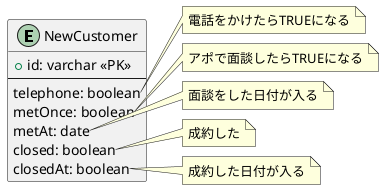 @startuml

entity NewCustomer {
  + id: varchar <<PK>>
  ---
  telephone: boolean
  metOnce: boolean
  metAt: date
  closed: boolean
  closedAt: boolean
}

note right of NewCustomer::telephone
  電話をかけたらTRUEになる
end note

note right of NewCustomer::metOnce
  アポで面談したらTRUEになる
end note

note right of NewCustomer::metAt
  面談をした日付が入る
end note

note right of NewCustomer::closed
  成約した
end note

note right of NewCustomer::closedAt
  成約した日付が入る
end note

@enduml